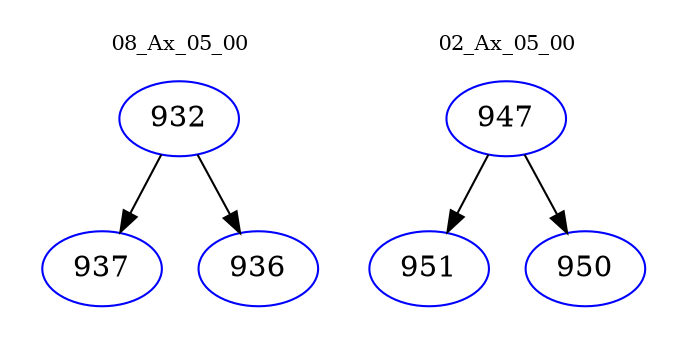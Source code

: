 digraph{
subgraph cluster_0 {
color = white
label = "08_Ax_05_00";
fontsize=10;
T0_932 [label="932", color="blue"]
T0_932 -> T0_937 [color="black"]
T0_937 [label="937", color="blue"]
T0_932 -> T0_936 [color="black"]
T0_936 [label="936", color="blue"]
}
subgraph cluster_1 {
color = white
label = "02_Ax_05_00";
fontsize=10;
T1_947 [label="947", color="blue"]
T1_947 -> T1_951 [color="black"]
T1_951 [label="951", color="blue"]
T1_947 -> T1_950 [color="black"]
T1_950 [label="950", color="blue"]
}
}
